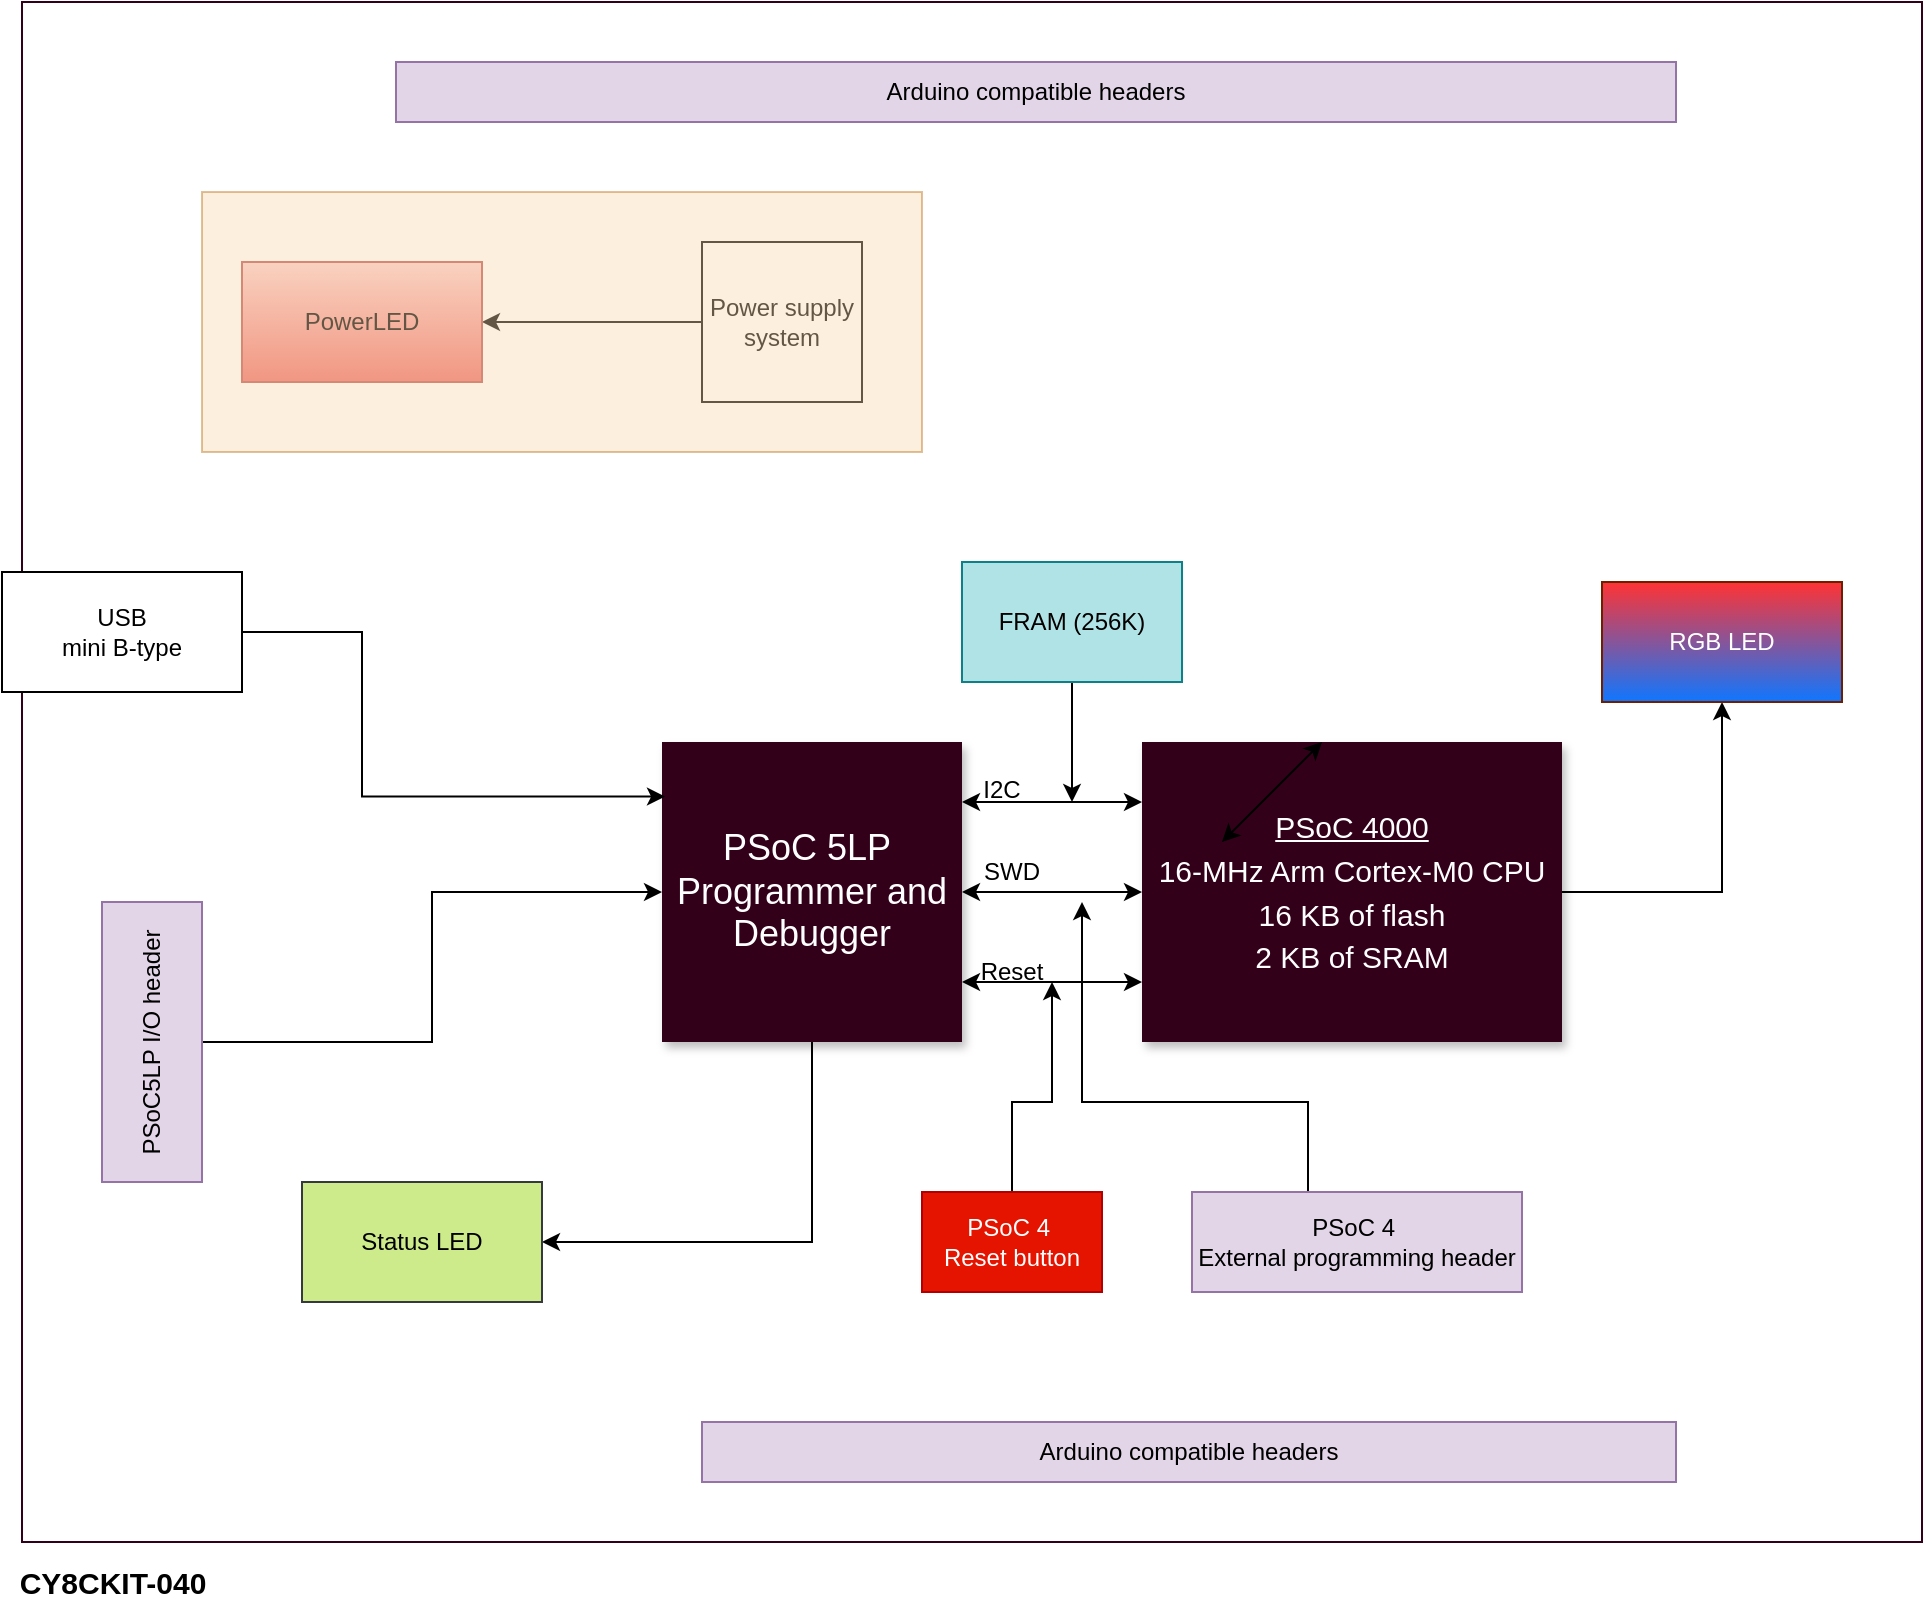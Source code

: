 <mxfile version="17.4.0" type="device"><diagram name="week2_HW_BD" id="yVX0ufdin4nox9WBfCRm"><mxGraphModel dx="1585" dy="922" grid="1" gridSize="10" guides="1" tooltips="1" connect="1" arrows="1" fold="1" page="1" pageScale="1.5" pageWidth="1169" pageHeight="826" background="none" math="0" shadow="0"><root><mxCell id="bPBNqEUvW-ROEOo-as2--0" style=";html=1;"/><mxCell id="bPBNqEUvW-ROEOo-as2--1" style=";html=1;" parent="bPBNqEUvW-ROEOo-as2--0"/><mxCell id="bPBNqEUvW-ROEOo-as2--20" value="" style="rounded=0;whiteSpace=wrap;html=1;fontSize=14;fontColor=#FFFFFF;strokeColor=#33001A;fillColor=#FFFFFF;" parent="bPBNqEUvW-ROEOo-as2--1" vertex="1"><mxGeometry x="370" y="240" width="950" height="770" as="geometry"/></mxCell><mxCell id="9E1-jaqKHr2hUYHqNhQ0-15" style="edgeStyle=orthogonalEdgeStyle;rounded=0;orthogonalLoop=1;jettySize=auto;html=1;" parent="bPBNqEUvW-ROEOo-as2--1" source="9E1-jaqKHr2hUYHqNhQ0-0" target="9E1-jaqKHr2hUYHqNhQ0-6" edge="1"><mxGeometry relative="1" as="geometry"/></mxCell><mxCell id="9E1-jaqKHr2hUYHqNhQ0-0" value="&lt;u style=&quot;color: rgb(255 , 255 , 255)&quot;&gt;&lt;span style=&quot;font-size: 15px&quot;&gt;PSoC 4000&lt;/span&gt;&lt;/u&gt;&lt;br style=&quot;color: rgb(255 , 255 , 255)&quot;&gt;&lt;div style=&quot;color: rgb(255 , 255 , 255)&quot;&gt;&lt;span style=&quot;font-size: 15px&quot;&gt;16-MHz Arm Cortex-M0 CPU&lt;/span&gt;&lt;/div&gt;&lt;div style=&quot;color: rgb(255 , 255 , 255)&quot;&gt;&lt;span style=&quot;font-size: 15px&quot;&gt;16 KB of flash&lt;/span&gt;&lt;/div&gt;&lt;div style=&quot;color: rgb(255 , 255 , 255)&quot;&gt;&lt;span style=&quot;font-size: 15px&quot;&gt;2 KB of SRAM&lt;/span&gt;&lt;/div&gt;" style="whiteSpace=wrap;html=1;shadow=1;fontSize=18;fillColor=#33001A;strokeColor=none;" parent="bPBNqEUvW-ROEOo-as2--1" vertex="1"><mxGeometry x="930" y="610" width="210" height="150" as="geometry"/></mxCell><mxCell id="9E1-jaqKHr2hUYHqNhQ0-20" style="edgeStyle=orthogonalEdgeStyle;rounded=0;orthogonalLoop=1;jettySize=auto;html=1;entryX=1;entryY=0.5;entryDx=0;entryDy=0;exitX=0.5;exitY=1;exitDx=0;exitDy=0;" parent="bPBNqEUvW-ROEOo-as2--1" source="9E1-jaqKHr2hUYHqNhQ0-1" target="9E1-jaqKHr2hUYHqNhQ0-16" edge="1"><mxGeometry relative="1" as="geometry"/></mxCell><mxCell id="9E1-jaqKHr2hUYHqNhQ0-1" value="&lt;font color=&quot;#ffffff&quot;&gt;PSoC 5LP&amp;nbsp;&lt;br&gt;Programmer and Debugger&lt;br&gt;&lt;/font&gt;" style="whiteSpace=wrap;html=1;shadow=1;fontSize=18;fillColor=#33001A;strokeColor=none;" parent="bPBNqEUvW-ROEOo-as2--1" vertex="1"><mxGeometry x="690" y="610" width="150" height="150" as="geometry"/></mxCell><mxCell id="9E1-jaqKHr2hUYHqNhQ0-2" value="" style="endArrow=classic;startArrow=classic;html=1;rounded=0;" parent="bPBNqEUvW-ROEOo-as2--1" edge="1"><mxGeometry width="50" height="50" relative="1" as="geometry"><mxPoint x="970" y="660" as="sourcePoint"/><mxPoint x="1020" y="610" as="targetPoint"/></mxGeometry></mxCell><mxCell id="9E1-jaqKHr2hUYHqNhQ0-5" value="" style="endArrow=classic;startArrow=classic;html=1;rounded=0;exitX=1;exitY=0.5;exitDx=0;exitDy=0;entryX=0;entryY=0.5;entryDx=0;entryDy=0;" parent="bPBNqEUvW-ROEOo-as2--1" source="9E1-jaqKHr2hUYHqNhQ0-1" target="9E1-jaqKHr2hUYHqNhQ0-0" edge="1"><mxGeometry width="50" height="50" relative="1" as="geometry"><mxPoint x="970" y="660" as="sourcePoint"/><mxPoint x="1020" y="610" as="targetPoint"/></mxGeometry></mxCell><mxCell id="9E1-jaqKHr2hUYHqNhQ0-6" value="RGB LED" style="rounded=0;whiteSpace=wrap;html=1;fillColor=#FF3333;strokeColor=#6D1F00;fontColor=#ffffff;gradientColor=#0F77FF;" parent="bPBNqEUvW-ROEOo-as2--1" vertex="1"><mxGeometry x="1160" y="530" width="120" height="60" as="geometry"/></mxCell><mxCell id="9E1-jaqKHr2hUYHqNhQ0-12" style="edgeStyle=orthogonalEdgeStyle;rounded=0;orthogonalLoop=1;jettySize=auto;html=1;" parent="bPBNqEUvW-ROEOo-as2--1" source="9E1-jaqKHr2hUYHqNhQ0-7" edge="1"><mxGeometry relative="1" as="geometry"><mxPoint x="885" y="730" as="targetPoint"/><Array as="points"><mxPoint x="865" y="790"/><mxPoint x="885" y="790"/></Array></mxGeometry></mxCell><mxCell id="9E1-jaqKHr2hUYHqNhQ0-7" value="PSoC 4&amp;nbsp;&lt;br&gt;Reset button" style="rounded=0;whiteSpace=wrap;html=1;fillColor=#e51400;fontColor=#ffffff;strokeColor=#B20000;" parent="bPBNqEUvW-ROEOo-as2--1" vertex="1"><mxGeometry x="820" y="835" width="90" height="50" as="geometry"/></mxCell><mxCell id="9E1-jaqKHr2hUYHqNhQ0-14" style="edgeStyle=orthogonalEdgeStyle;rounded=0;orthogonalLoop=1;jettySize=auto;html=1;exitX=1;exitY=0.5;exitDx=0;exitDy=0;entryX=0.01;entryY=0.182;entryDx=0;entryDy=0;entryPerimeter=0;" parent="bPBNqEUvW-ROEOo-as2--1" source="9E1-jaqKHr2hUYHqNhQ0-8" target="9E1-jaqKHr2hUYHqNhQ0-1" edge="1"><mxGeometry relative="1" as="geometry"><Array as="points"><mxPoint x="540" y="555"/><mxPoint x="540" y="637"/></Array></mxGeometry></mxCell><mxCell id="9E1-jaqKHr2hUYHqNhQ0-8" value="USB&lt;br&gt;mini B-type" style="rounded=0;whiteSpace=wrap;html=1;" parent="bPBNqEUvW-ROEOo-as2--1" vertex="1"><mxGeometry x="360" y="525" width="120" height="60" as="geometry"/></mxCell><mxCell id="9E1-jaqKHr2hUYHqNhQ0-9" value="" style="endArrow=classic;startArrow=classic;html=1;rounded=0;exitX=1;exitY=0.5;exitDx=0;exitDy=0;entryX=0;entryY=0.5;entryDx=0;entryDy=0;" parent="bPBNqEUvW-ROEOo-as2--1" edge="1"><mxGeometry width="50" height="50" relative="1" as="geometry"><mxPoint x="840" y="730" as="sourcePoint"/><mxPoint x="930" y="730" as="targetPoint"/></mxGeometry></mxCell><mxCell id="9E1-jaqKHr2hUYHqNhQ0-13" style="edgeStyle=orthogonalEdgeStyle;rounded=0;orthogonalLoop=1;jettySize=auto;html=1;exitX=0.5;exitY=1;exitDx=0;exitDy=0;" parent="bPBNqEUvW-ROEOo-as2--1" source="9E1-jaqKHr2hUYHqNhQ0-10" edge="1"><mxGeometry relative="1" as="geometry"><mxPoint x="895" y="640" as="targetPoint"/></mxGeometry></mxCell><mxCell id="9E1-jaqKHr2hUYHqNhQ0-10" value="FRAM (256K)" style="rounded=0;whiteSpace=wrap;html=1;fillColor=#b0e3e6;strokeColor=#0e8088;" parent="bPBNqEUvW-ROEOo-as2--1" vertex="1"><mxGeometry x="840" y="520" width="110" height="60" as="geometry"/></mxCell><mxCell id="9E1-jaqKHr2hUYHqNhQ0-11" value="" style="endArrow=classic;startArrow=classic;html=1;rounded=0;exitX=1;exitY=0.5;exitDx=0;exitDy=0;entryX=0;entryY=0.5;entryDx=0;entryDy=0;" parent="bPBNqEUvW-ROEOo-as2--1" edge="1"><mxGeometry width="50" height="50" relative="1" as="geometry"><mxPoint x="840" y="640" as="sourcePoint"/><mxPoint x="930" y="640" as="targetPoint"/></mxGeometry></mxCell><mxCell id="9E1-jaqKHr2hUYHqNhQ0-16" value="Status LED" style="rounded=0;whiteSpace=wrap;html=1;fillColor=#cdeb8b;strokeColor=#36393d;" parent="bPBNqEUvW-ROEOo-as2--1" vertex="1"><mxGeometry x="510" y="830" width="120" height="60" as="geometry"/></mxCell><mxCell id="9E1-jaqKHr2hUYHqNhQ0-22" value="Arduino compatible headers" style="rounded=0;whiteSpace=wrap;html=1;fillColor=#e1d5e7;strokeColor=#9673a6;" parent="bPBNqEUvW-ROEOo-as2--1" vertex="1"><mxGeometry x="557" y="270" width="640" height="30" as="geometry"/></mxCell><mxCell id="9E1-jaqKHr2hUYHqNhQ0-23" value="Arduino compatible headers" style="rounded=0;whiteSpace=wrap;html=1;fillColor=#e1d5e7;strokeColor=#9673a6;" parent="bPBNqEUvW-ROEOo-as2--1" vertex="1"><mxGeometry x="710" y="950" width="487" height="30" as="geometry"/></mxCell><mxCell id="9E1-jaqKHr2hUYHqNhQ0-26" style="edgeStyle=orthogonalEdgeStyle;rounded=0;orthogonalLoop=1;jettySize=auto;html=1;entryX=0;entryY=0.5;entryDx=0;entryDy=0;" parent="bPBNqEUvW-ROEOo-as2--1" source="9E1-jaqKHr2hUYHqNhQ0-24" target="9E1-jaqKHr2hUYHqNhQ0-1" edge="1"><mxGeometry relative="1" as="geometry"/></mxCell><mxCell id="9E1-jaqKHr2hUYHqNhQ0-24" value="PSoC5LP I/O header" style="rounded=0;whiteSpace=wrap;html=1;horizontal=0;fillColor=#e1d5e7;strokeColor=#9673a6;" parent="bPBNqEUvW-ROEOo-as2--1" vertex="1"><mxGeometry x="410" y="690" width="50" height="140" as="geometry"/></mxCell><mxCell id="9E1-jaqKHr2hUYHqNhQ0-29" style="edgeStyle=orthogonalEdgeStyle;rounded=0;orthogonalLoop=1;jettySize=auto;html=1;exitX=0.5;exitY=0;exitDx=0;exitDy=0;" parent="bPBNqEUvW-ROEOo-as2--1" source="9E1-jaqKHr2hUYHqNhQ0-27" edge="1"><mxGeometry relative="1" as="geometry"><mxPoint x="900" y="690" as="targetPoint"/><Array as="points"><mxPoint x="1013" y="790"/><mxPoint x="900" y="790"/></Array></mxGeometry></mxCell><mxCell id="9E1-jaqKHr2hUYHqNhQ0-27" value="PSoC 4&amp;nbsp;&lt;br&gt;External programming header" style="rounded=0;whiteSpace=wrap;html=1;fillColor=#e1d5e7;strokeColor=#9673a6;" parent="bPBNqEUvW-ROEOo-as2--1" vertex="1"><mxGeometry x="955" y="835" width="165" height="50" as="geometry"/></mxCell><mxCell id="9E1-jaqKHr2hUYHqNhQ0-33" style="edgeStyle=orthogonalEdgeStyle;rounded=0;orthogonalLoop=1;jettySize=auto;html=1;entryX=1;entryY=0.5;entryDx=0;entryDy=0;" parent="bPBNqEUvW-ROEOo-as2--1" source="9E1-jaqKHr2hUYHqNhQ0-30" target="9E1-jaqKHr2hUYHqNhQ0-31" edge="1"><mxGeometry relative="1" as="geometry"/></mxCell><mxCell id="9E1-jaqKHr2hUYHqNhQ0-30" value="Power supply system" style="whiteSpace=wrap;html=1;aspect=fixed;" parent="bPBNqEUvW-ROEOo-as2--1" vertex="1"><mxGeometry x="710" y="360" width="80" height="80" as="geometry"/></mxCell><mxCell id="9E1-jaqKHr2hUYHqNhQ0-31" value="PowerLED" style="rounded=0;whiteSpace=wrap;html=1;fillColor=#f8cecc;strokeColor=#b85450;gradientColor=#ea6b66;" parent="bPBNqEUvW-ROEOo-as2--1" vertex="1"><mxGeometry x="480" y="370" width="120" height="60" as="geometry"/></mxCell><mxCell id="9E1-jaqKHr2hUYHqNhQ0-35" value="" style="rounded=0;whiteSpace=wrap;html=1;fillColor=#fad7ac;strokeColor=#b46504;gradientColor=none;opacity=40;" parent="bPBNqEUvW-ROEOo-as2--1" vertex="1"><mxGeometry x="460" y="335" width="360" height="130" as="geometry"/></mxCell><mxCell id="9E1-jaqKHr2hUYHqNhQ0-37" value="CY8CKIT-040" style="text;html=1;align=center;verticalAlign=middle;resizable=0;points=[];autosize=1;strokeColor=none;fillColor=none;fontSize=15;fontStyle=1" parent="bPBNqEUvW-ROEOo-as2--1" vertex="1"><mxGeometry x="360" y="1020" width="110" height="20" as="geometry"/></mxCell><mxCell id="Z9cTXy0f4QTF3HtcefyR-0" value="I2C" style="text;html=1;strokeColor=none;fillColor=none;align=center;verticalAlign=middle;whiteSpace=wrap;rounded=0;" vertex="1" parent="bPBNqEUvW-ROEOo-as2--1"><mxGeometry x="830" y="619" width="60" height="30" as="geometry"/></mxCell><mxCell id="Z9cTXy0f4QTF3HtcefyR-1" value="SWD&lt;span style=&quot;color: rgba(0 , 0 , 0 , 0) ; font-family: monospace ; font-size: 0px&quot;&gt;el%3E%3Croot%3E%3CmxCell%20id%3D%220%22%2F%3E%3CmxCell%20id%3D%221%22%20parent%3D%220%22%2F%3E%3CmxCell%20id%3D%222%22%20value%3D%22I2C%22%20style%3D%22text%3Bhtml%3D1%3BstrokeColor%3Dnone%3BfillColor%3Dnone%3Balign%3Dcenter%3BverticalAlign%3Dmiddle%3BwhiteSpace%3Dwrap%3Brounded%3D0%3B%22%20vertex%3D%221%22%20parent%3D%221%22%3E%3CmxGeometry%20x%3D%22830%22%20y%3D%22619%22%20width%3D%2260%22%20height%3D%2230%22%20as%3D%22geometry%22%2F%3E%3C%2FmxCell%3E%3C%2Froot%3E%3C%2FmxGraphModel%3E&lt;/span&gt;" style="text;html=1;strokeColor=none;fillColor=none;align=center;verticalAlign=middle;whiteSpace=wrap;rounded=0;" vertex="1" parent="bPBNqEUvW-ROEOo-as2--1"><mxGeometry x="835" y="660" width="60" height="30" as="geometry"/></mxCell><mxCell id="Z9cTXy0f4QTF3HtcefyR-2" value="Reset" style="text;html=1;strokeColor=none;fillColor=none;align=center;verticalAlign=middle;whiteSpace=wrap;rounded=0;" vertex="1" parent="bPBNqEUvW-ROEOo-as2--1"><mxGeometry x="835" y="710" width="60" height="30" as="geometry"/></mxCell></root></mxGraphModel></diagram></mxfile>